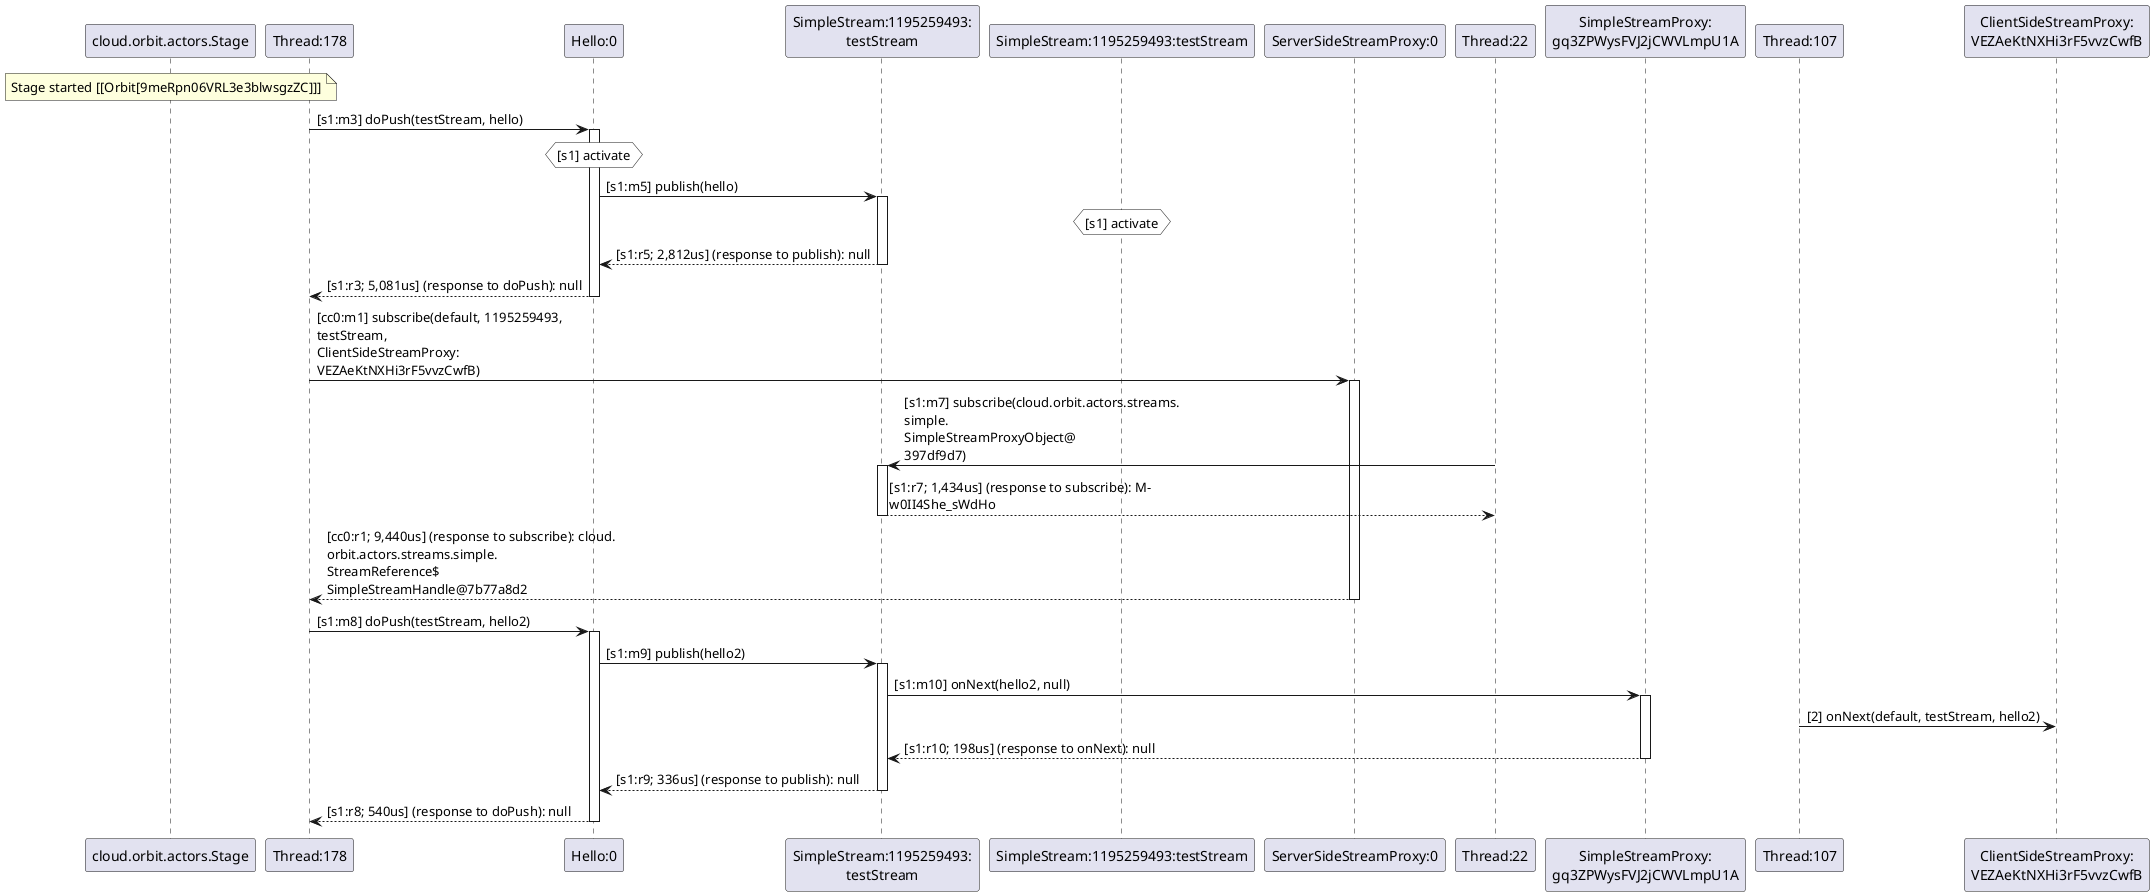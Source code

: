 @startuml
note over "cloud.orbit.actors.Stage": Stage started [[Orbit[9meRpn06VRL3e3blwsgzZC]]]
"Thread:178" -> "Hello:0" : [s1:m3] doPush(testStream, hello)
activate "Hello:0"
hnote over "Hello:0" #white : [s1] activate
"Hello:0" -> "SimpleStream:1195259493:\ntestStream" : [s1:m5] publish(hello)
activate "SimpleStream:1195259493:\ntestStream"
hnote over "SimpleStream:1195259493:testStream" #white : [s1] activate
"SimpleStream:1195259493:\ntestStream" --> "Hello:0" : [s1:r5; 2,812us] (response to publish): null
deactivate "SimpleStream:1195259493:\ntestStream"
"Hello:0" --> "Thread:178" : [s1:r3; 5,081us] (response to doPush): null
deactivate "Hello:0"
"Thread:178" -> "ServerSideStreamProxy:0" : [cc0:m1] subscribe(default, 1195259493, \ntestStream, \nClientSideStreamProxy:\nVEZAeKtNXHi3rF5vvzCwfB)
activate "ServerSideStreamProxy:0"
"Thread:22" -> "SimpleStream:1195259493:\ntestStream" : [s1:m7] subscribe(cloud.orbit.actors.streams.\nsimple.\nSimpleStreamProxyObject@\n397df9d7)
activate "SimpleStream:1195259493:\ntestStream"
"SimpleStream:1195259493:\ntestStream" --> "Thread:22" : [s1:r7; 1,434us] (response to subscribe): M-\nw0II4She_sWdHo
deactivate "SimpleStream:1195259493:\ntestStream"
"ServerSideStreamProxy:0" --> "Thread:178" : [cc0:r1; 9,440us] (response to subscribe): cloud.\norbit.actors.streams.simple.\nStreamReference$\nSimpleStreamHandle@7b77a8d2
deactivate "ServerSideStreamProxy:0"
"Thread:178" -> "Hello:0" : [s1:m8] doPush(testStream, hello2)
activate "Hello:0"
"Hello:0" -> "SimpleStream:1195259493:\ntestStream" : [s1:m9] publish(hello2)
activate "SimpleStream:1195259493:\ntestStream"
"SimpleStream:1195259493:\ntestStream" -> "SimpleStreamProxy:\ngq3ZPWysFVJ2jCWVLmpU1A" : [s1:m10] onNext(hello2, null)
activate "SimpleStreamProxy:\ngq3ZPWysFVJ2jCWVLmpU1A"
"Thread:107" -> "ClientSideStreamProxy:\nVEZAeKtNXHi3rF5vvzCwfB" : [2] onNext(default, testStream, hello2)
"SimpleStreamProxy:\ngq3ZPWysFVJ2jCWVLmpU1A" --> "SimpleStream:1195259493:\ntestStream" : [s1:r10; 198us] (response to onNext): null
deactivate "SimpleStreamProxy:\ngq3ZPWysFVJ2jCWVLmpU1A"
"SimpleStream:1195259493:\ntestStream" --> "Hello:0" : [s1:r9; 336us] (response to publish): null
deactivate "SimpleStream:1195259493:\ntestStream"
"Hello:0" --> "Thread:178" : [s1:r8; 540us] (response to doPush): null
deactivate "Hello:0"
@enduml
